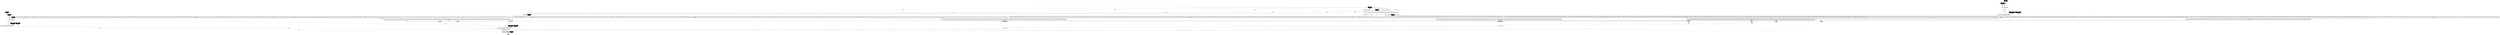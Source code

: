 digraph synthdef {
16 [label = "{{ <b> |<a> 5.0} |<__UG_NAME__>* }" style="bold, rounded" shape=record rankdir=LR];
18 [label = "{{ <b> |<a> 5.0} |<__UG_NAME__>* }" style="bold, rounded" shape=record rankdir=LR];
19 [label = "{{ <b> |<a> 5.0} |<__UG_NAME__>* }" style="bold, rounded" shape=record rankdir=LR];
20 [label = "{{ <b> |<a> 5.0} |<__UG_NAME__>* }" style="bold, rounded" shape=record rankdir=LR];
21 [label = "{{ <b> |<a> 5.0} |<__UG_NAME__>* }" style="bold, rounded" shape=record rankdir=LR];
37 [label = "{{ <b> |<a> 5.0} |<__UG_NAME__>* }" style="bold, rounded" shape=record rankdir=LR];
39 [label = "{{ <b> |<a> } |<__UG_NAME__>* }" style="filled, bold, rounded"  shape=record rankdir=LR];
40 [label = "{{ <b> |<a> 5.0} |<__UG_NAME__>* }" style="bold, rounded" shape=record rankdir=LR];
41 [label = "{{ <b> |<a> 5.0} |<__UG_NAME__>* }" style="bold, rounded" shape=record rankdir=LR];
45 [label = "{{ <b> |<a> 5.0} |<__UG_NAME__>* }" style="bold, rounded" shape=record rankdir=LR];
46 [label = "{{ <b> |<a> 5.0} |<__UG_NAME__>* }" style="bold, rounded" shape=record rankdir=LR];
50 [label = "{{ <b> |<a> 5.0} |<__UG_NAME__>* }" style="bold, rounded" shape=record rankdir=LR];
54 [label = "{{ <b> |<a> } |<__UG_NAME__>* }" style="bold, rounded" shape=record rankdir=LR];
56 [label = "{{ <b> |<a> 5.0} |<__UG_NAME__>* }" style="bold, rounded" shape=record rankdir=LR];
57 [label = "{{ <b> |<a> 5.0} |<__UG_NAME__>* }" style="bold, rounded" shape=record rankdir=LR];
61 [label = "{{ <b> |<a> 5.0} |<__UG_NAME__>* }" style="bold, rounded" shape=record rankdir=LR];
62 [label = "{{ <b> |<a> 5.0} |<__UG_NAME__>* }" style="bold, rounded" shape=record rankdir=LR];
66 [label = "{{ <b> |<a> 5.0} |<__UG_NAME__>* }" style="bold, rounded" shape=record rankdir=LR];
69 [label = "{{ <b> |<a> } |<__UG_NAME__>* }" style="bold, rounded" shape=record rankdir=LR];
72 [label = "{{ <b> |<a> 5.0} |<__UG_NAME__>* }" style="bold, rounded" shape=record rankdir=LR];
73 [label = "{{ <b> |<a> 5.0} |<__UG_NAME__>* }" style="bold, rounded" shape=record rankdir=LR];
77 [label = "{{ <b> |<a> 5.0} |<__UG_NAME__>* }" style="bold, rounded" shape=record rankdir=LR];
78 [label = "{{ <b> |<a> 5.0} |<__UG_NAME__>* }" style="bold, rounded" shape=record rankdir=LR];
82 [label = "{{ <b> |<a> 5.0} |<__UG_NAME__>* }" style="bold, rounded" shape=record rankdir=LR];
83 [label = "{{ <b> |<a> 5.0} |<__UG_NAME__>* }" style="bold, rounded" shape=record rankdir=LR];
87 [label = "{{ <b> |<a> } |<__UG_NAME__>* }" style="bold, rounded" shape=record rankdir=LR];
90 [label = "{{ <b> |<a> 5.0} |<__UG_NAME__>* }" style="bold, rounded" shape=record rankdir=LR];
94 [label = "{{ <b> |<a> 5.0} |<__UG_NAME__>* }" style="bold, rounded" shape=record rankdir=LR];
95 [label = "{{ <b> |<a> 5.0} |<__UG_NAME__>* }" style="bold, rounded" shape=record rankdir=LR];
99 [label = "{{ <b> |<a> } |<__UG_NAME__>* }" style="bold, rounded" shape=record rankdir=LR];
102 [label = "{{ <b> |<a> 5.0} |<__UG_NAME__>* }" style="bold, rounded" shape=record rankdir=LR];
103 [label = "{{ <b> |<a> 5.0} |<__UG_NAME__>* }" style="bold, rounded" shape=record rankdir=LR];
107 [label = "{{ <b> |<a> 5.0} |<__UG_NAME__>* }" style="bold, rounded" shape=record rankdir=LR];
108 [label = "{{ <b> |<a> 5.0} |<__UG_NAME__>* }" style="bold, rounded" shape=record rankdir=LR];
112 [label = "{{ <b> |<a> 5.0} |<__UG_NAME__>* }" style="bold, rounded" shape=record rankdir=LR];
113 [label = "{{ <b> |<a> 5.0} |<__UG_NAME__>* }" style="bold, rounded" shape=record rankdir=LR];
117 [label = "{{ <b> |<a> } |<__UG_NAME__>* }" style="bold, rounded" shape=record rankdir=LR];
130 [label = "{{ <b> 2.0|<a> } |<__UG_NAME__>* }" style="bold, rounded" shape=record rankdir=LR];
140 [label = "{{ <b> |<a> 5.0} |<__UG_NAME__>* }" style="bold, rounded" shape=record rankdir=LR];
142 [label = "{{ <b> |<a> } |<__UG_NAME__>* }" style="filled, bold, rounded"  shape=record rankdir=LR];
143 [label = "{{ <b> |<a> } |<__UG_NAME__>* }" style="bold, rounded" shape=record rankdir=LR];
145 [label = "{{ <b> |<a> } |<__UG_NAME__>* }" style="bold, rounded" shape=record rankdir=LR];
148 [label = "{{ <b> |<a> } |<__UG_NAME__>* }" style="bold, rounded" shape=record rankdir=LR];
151 [label = "{{ <b> |<a> } |<__UG_NAME__>* }" style="bold, rounded" shape=record rankdir=LR];
154 [label = "{{ <b> |<a> } |<__UG_NAME__>* }" style="bold, rounded" shape=record rankdir=LR];
157 [label = "{{ <b> 2.0|<a> } |<__UG_NAME__>* }" style="bold, rounded" shape=record rankdir=LR];
159 [label = "{{ <b> |<a> 5.0} |<__UG_NAME__>* }" style="bold, rounded" shape=record rankdir=LR];
23 [label = "{{ <b> |<a> } |<__UG_NAME__>+ }" style="bold, rounded" shape=record rankdir=LR];
31 [label = "{{ <b> |<a> } |<__UG_NAME__>+ }" style="bold, rounded" shape=record rankdir=LR];
35 [label = "{{ <b> |<a> } |<__UG_NAME__>+ }" style="bold, rounded" shape=record rankdir=LR];
43 [label = "{{ <b> |<a> } |<__UG_NAME__>+ }" style="bold, rounded" shape=record rankdir=LR];
48 [label = "{{ <b> |<a> } |<__UG_NAME__>+ }" style="bold, rounded" shape=record rankdir=LR];
52 [label = "{{ <b> |<a> } |<__UG_NAME__>+ }" style="bold, rounded" shape=record rankdir=LR];
59 [label = "{{ <b> |<a> } |<__UG_NAME__>+ }" style="bold, rounded" shape=record rankdir=LR];
64 [label = "{{ <b> |<a> } |<__UG_NAME__>+ }" style="bold, rounded" shape=record rankdir=LR];
67 [label = "{{ <b> |<a> } |<__UG_NAME__>+ }" style="bold, rounded" shape=record rankdir=LR];
71 [label = "{{ <b> |<a> } |<__UG_NAME__>+ }" style="filled, bold, rounded"  shape=record rankdir=LR];
75 [label = "{{ <b> |<a> } |<__UG_NAME__>+ }" style="bold, rounded" shape=record rankdir=LR];
80 [label = "{{ <b> |<a> } |<__UG_NAME__>+ }" style="bold, rounded" shape=record rankdir=LR];
85 [label = "{{ <b> |<a> } |<__UG_NAME__>+ }" style="bold, rounded" shape=record rankdir=LR];
89 [label = "{{ <b> |<a> } |<__UG_NAME__>+ }" style="filled, bold, rounded"  shape=record rankdir=LR];
92 [label = "{{ <b> |<a> } |<__UG_NAME__>+ }" style="bold, rounded" shape=record rankdir=LR];
97 [label = "{{ <b> |<a> } |<__UG_NAME__>+ }" style="bold, rounded" shape=record rankdir=LR];
101 [label = "{{ <b> |<a> } |<__UG_NAME__>+ }" style="filled, bold, rounded"  shape=record rankdir=LR];
105 [label = "{{ <b> |<a> } |<__UG_NAME__>+ }" style="bold, rounded" shape=record rankdir=LR];
110 [label = "{{ <b> |<a> } |<__UG_NAME__>+ }" style="bold, rounded" shape=record rankdir=LR];
115 [label = "{{ <b> |<a> } |<__UG_NAME__>+ }" style="bold, rounded" shape=record rankdir=LR];
119 [label = "{{ <b> |<a> } |<__UG_NAME__>+ }" style="filled, bold, rounded"  shape=record rankdir=LR];
124 [label = "{{ <b> |<a> } |<__UG_NAME__>+ }" style="bold, rounded" shape=record rankdir=LR];
128 [label = "{{ <b> |<a> } |<__UG_NAME__>+ }" style="bold, rounded" shape=record rankdir=LR];
136 [label = "{{ <b> |<a> } |<__UG_NAME__>+ }" style="bold, rounded" shape=record rankdir=LR];
138 [label = "{{ <b> |<a> } |<__UG_NAME__>+ }" style="bold, rounded" shape=record rankdir=LR];
147 [label = "{{ <b> |<a> } |<__UG_NAME__>+ }" style="filled, bold, rounded"  shape=record rankdir=LR];
150 [label = "{{ <b> |<a> } |<__UG_NAME__>+ }" style="filled, bold, rounded"  shape=record rankdir=LR];
153 [label = "{{ <b> |<a> } |<__UG_NAME__>+ }" style="filled, bold, rounded"  shape=record rankdir=LR];
156 [label = "{{ <b> |<a> } |<__UG_NAME__>+ }" style="filled, bold, rounded"  shape=record rankdir=LR];
17 [label = "{{ <b> 4.0|<a> } |<__UG_NAME__>- }" style="bold, rounded" shape=record rankdir=LR];
22 [label = "{{ <b> 2.0|<a> } |<__UG_NAME__>- }" style="bold, rounded" shape=record rankdir=LR];
42 [label = "{{ <b> 5.0|<a> } |<__UG_NAME__>- }" style="bold, rounded" shape=record rankdir=LR];
47 [label = "{{ <b> 5.0|<a> } |<__UG_NAME__>- }" style="bold, rounded" shape=record rankdir=LR];
51 [label = "{{ <b> 5.0|<a> } |<__UG_NAME__>- }" style="bold, rounded" shape=record rankdir=LR];
58 [label = "{{ <b> 4.0|<a> } |<__UG_NAME__>- }" style="bold, rounded" shape=record rankdir=LR];
63 [label = "{{ <b> 4.0|<a> } |<__UG_NAME__>- }" style="bold, rounded" shape=record rankdir=LR];
74 [label = "{{ <b> 3.0|<a> } |<__UG_NAME__>- }" style="bold, rounded" shape=record rankdir=LR];
79 [label = "{{ <b> 3.0|<a> } |<__UG_NAME__>- }" style="bold, rounded" shape=record rankdir=LR];
84 [label = "{{ <b> 3.0|<a> } |<__UG_NAME__>- }" style="bold, rounded" shape=record rankdir=LR];
91 [label = "{{ <b> 2.0|<a> } |<__UG_NAME__>- }" style="bold, rounded" shape=record rankdir=LR];
96 [label = "{{ <b> 2.0|<a> } |<__UG_NAME__>- }" style="bold, rounded" shape=record rankdir=LR];
104 [label = "{{ <b> 1.0|<a> } |<__UG_NAME__>- }" style="bold, rounded" shape=record rankdir=LR];
109 [label = "{{ <b> 1.0|<a> } |<__UG_NAME__>- }" style="bold, rounded" shape=record rankdir=LR];
114 [label = "{{ <b> 1.0|<a> } |<__UG_NAME__>- }" style="bold, rounded" shape=record rankdir=LR];
131 [label = "{{ <b> 1.0|<a> } |<__UG_NAME__>- }" style="bold, rounded" shape=record rankdir=LR];
158 [label = "{{ <b> 1.0|<a> } |<__UG_NAME__>- }" style="bold, rounded" shape=record rankdir=LR];
30 [label = "{{ <b> 0.0|<a> } |<__UG_NAME__>\> }" style="bold, rounded" shape=record rankdir=LR];
34 [label = "{{ <b> 0.0|<a> } |<__UG_NAME__>\> }" style="bold, rounded" shape=record rankdir=LR];
123 [label = "{{ <b> 0.0|<a> } |<__UG_NAME__>\> }" style="bold, rounded" shape=record rankdir=LR];
127 [label = "{{ <b> 0.0|<a> } |<__UG_NAME__>\> }" style="bold, rounded" shape=record rankdir=LR];
135 [label = "{{ <b> 0.0|<a> } |<__UG_NAME__>\> }" style="bold, rounded" shape=record rankdir=LR];
137 [label = "{{ <b> 0.0|<a> } |<__UG_NAME__>\> }" style="bold, rounded" shape=record rankdir=LR];
26 [label = "{{ <b> |<a> } |<__UG_NAME__>abs }" style="bold, rounded" shape=record rankdir=LR];
29 [label = "{{ <b> |<a> } |<__UG_NAME__>abs }" style="bold, rounded" shape=record rankdir=LR];
33 [label = "{{ <b> |<a> } |<__UG_NAME__>abs }" style="bold, rounded" shape=record rankdir=LR];
122 [label = "{{ <b> |<a> } |<__UG_NAME__>abs }" style="bold, rounded" shape=record rankdir=LR];
126 [label = "{{ <b> |<a> } |<__UG_NAME__>abs }" style="bold, rounded" shape=record rankdir=LR];
134 [label = "{{ <b> |<a> } |<__UG_NAME__>abs }" style="bold, rounded" shape=record rankdir=LR];
55 [label = "{{ <bw> bw|<freq> freq|<in> in} |<__UG_NAME__>b-band-pass }" style="filled, bold, rounded"  shape=record rankdir=LR];
70 [label = "{{ <bw> bw|<freq> freq|<in> in} |<__UG_NAME__>b-band-pass }" style="filled, bold, rounded"  shape=record rankdir=LR];
88 [label = "{{ <bw> bw|<freq> freq|<in> in} |<__UG_NAME__>b-band-pass }" style="filled, bold, rounded"  shape=record rankdir=LR];
100 [label = "{{ <bw> bw|<freq> freq|<in> in} |<__UG_NAME__>b-band-pass }" style="filled, bold, rounded"  shape=record rankdir=LR];
118 [label = "{{ <bw> bw|<freq> freq|<in> in} |<__UG_NAME__>b-band-pass }" style="filled, bold, rounded"  shape=record rankdir=LR];
144 [label = "{{ <bw> bw|<freq> freq|<in> in} |<__UG_NAME__>b-band-pass }" style="filled, bold, rounded"  shape=record rankdir=LR];
146 [label = "{{ <bw> bw|<freq> freq|<in> in} |<__UG_NAME__>b-band-pass }" style="filled, bold, rounded"  shape=record rankdir=LR];
149 [label = "{{ <bw> bw|<freq> freq|<in> in} |<__UG_NAME__>b-band-pass }" style="filled, bold, rounded"  shape=record rankdir=LR];
152 [label = "{{ <bw> bw|<freq> freq|<in> in} |<__UG_NAME__>b-band-pass }" style="filled, bold, rounded"  shape=record rankdir=LR];
155 [label = "{{ <bw> bw|<freq> freq|<in> in} |<__UG_NAME__>b-band-pass }" style="filled, bold, rounded"  shape=record rankdir=LR];
0 [label = "control
 :amp
 default: 1.0" shape=invhouse style="rounded, filled, bold" fillcolor=black fontcolor=white ]; 
1 [label = "control
 :amp_slide
 default: 0.0" shape=invhouse style="rounded, filled, bold" fillcolor=black fontcolor=white ]; 
2 [label = "control
 :amp_slide_shape
 default: 1.0" shape=invhouse style="rounded, filled, bold" fillcolor=black fontcolor=white ]; 
3 [label = "control
 :amp_slide_curve
 default: 0.0" shape=invhouse style="rounded, filled, bold" fillcolor=black fontcolor=white ]; 
4 [label = "control
 :mix
 default: 1.0" shape=invhouse style="rounded, filled, bold" fillcolor=black fontcolor=white ]; 
5 [label = "control
 :mix_slide
 default: 0.0" shape=invhouse style="rounded, filled, bold" fillcolor=black fontcolor=white ]; 
6 [label = "control
 :mix_slide_shape
 default: 1.0" shape=invhouse style="rounded, filled, bold" fillcolor=black fontcolor=white ]; 
7 [label = "control
 :mix_slide_curve
 default: 0.0" shape=invhouse style="rounded, filled, bold" fillcolor=black fontcolor=white ]; 
8 [label = "control
 :voice
 default: 0.0" shape=invhouse style="rounded, filled, bold" fillcolor=black fontcolor=white ]; 
9 [label = "control
 :vowel_sound
 default: 1.0" shape=invhouse style="rounded, filled, bold" fillcolor=black fontcolor=white ]; 
10 [label = "control
 :pre_amp
 default: 1.0" shape=invhouse style="rounded, filled, bold" fillcolor=black fontcolor=white ]; 
11 [label = "control
 :pre_amp_slide
 default: 0.0" shape=invhouse style="rounded, filled, bold" fillcolor=black fontcolor=white ]; 
12 [label = "control
 :pre_amp_slide_shape
 default: 1.0" shape=invhouse style="rounded, filled, bold" fillcolor=black fontcolor=white ]; 
13 [label = "control
 :pre_amp_slide_curve
 default: 0.0" shape=invhouse style="rounded, filled, bold" fillcolor=black fontcolor=white ]; 
14 [label = "control
 :in_bus
 default: 0.0" shape=invhouse style="rounded, filled, bold" fillcolor=black fontcolor=white ]; 
15 [label = "control
 :out_bus
 default: 0.0" shape=invhouse style="rounded, filled, bold" fillcolor=black fontcolor=white ]; 
36 [label = "{{ <action> action 0.0|<time____scale> time-scale 1.0|<level____bias> level-bias 0.0|<level____scale> level-scale 1.0|<gate> gate|{{<envelope___control___0>|1.0|-99|-99|<envelope___control___4>|<envelope___control___5>|<envelope___control___6>|<envelope___control___7>}|envelope}} |<__UG_NAME__>env-gen }" style="bold, rounded" shape=record rankdir=LR];
129 [label = "{{ <action> action 0.0|<time____scale> time-scale 1.0|<level____bias> level-bias 0.0|<level____scale> level-scale 1.0|<gate> gate|{{<envelope___control___0>|1.0|-99|-99|<envelope___control___4>|<envelope___control___5>|<envelope___control___6>|<envelope___control___7>}|envelope}} |<__UG_NAME__>env-gen }" style="bold, rounded" shape=record rankdir=LR];
139 [label = "{{ <action> action 0.0|<time____scale> time-scale 1.0|<level____bias> level-bias 0.0|<level____scale> level-scale 1.0|<gate> gate|{{<envelope___control___0>|1.0|-99|-99|<envelope___control___4>|<envelope___control___5>|<envelope___control___6>|<envelope___control___7>}|envelope}} |<__UG_NAME__>env-gen }" style="bold, rounded" shape=record rankdir=LR];
25 [label = "{{ <in> in} |<__UG_NAME__>hpz1 }" style="bold, rounded" shape=record rankdir=LR];
28 [label = "{{ <in> in} |<__UG_NAME__>hpz1 }" style="bold, rounded" shape=record rankdir=LR];
32 [label = "{{ <in> in} |<__UG_NAME__>hpz1 }" style="bold, rounded" shape=record rankdir=LR];
121 [label = "{{ <in> in} |<__UG_NAME__>hpz1 }" style="bold, rounded" shape=record rankdir=LR];
125 [label = "{{ <in> in} |<__UG_NAME__>hpz1 }" style="bold, rounded" shape=record rankdir=LR];
133 [label = "{{ <in> in} |<__UG_NAME__>hpz1 }" style="bold, rounded" shape=record rankdir=LR];
27 [label = "{{ <phase> phase 0.0|<freq> freq 0.0} |<__UG_NAME__>impulse }" style="bold, rounded" shape=record rankdir=LR];
120 [label = "{{ <phase> phase 0.0|<freq> freq 0.0} |<__UG_NAME__>impulse }" style="bold, rounded" shape=record rankdir=LR];
132 [label = "{{ <phase> phase 0.0|<freq> freq 0.0} |<__UG_NAME__>impulse }" style="bold, rounded" shape=record rankdir=LR];
38 [label = "{{ <num____channels> num-channels 2|<bus> bus} |<__UG_NAME__>in }" style="filled, bold, rounded"  shape=record rankdir=LR];
161 [label = "{{ {{<signals___x____fade2___0>|<signals___x____fade2___1>}|signals}|<bus> bus} |<__UG_NAME__>out }" style="filled, bold, rounded"  shape=record rankdir=LR];
24 [label = "{{ {{1/80|1/90|1/120|1/130|1/140|1/60|1/100|1/120|1/150|1/200|1/60|1/90|1/100|1/120|1/120|1/70|1/80|1/100|1/130|1/135|1/50|1/60|1/170|1/180|1/200|1/80|1/90|1/120|1/130|1/140|1/60|1/80|1/120|1/150|1/200|1/50|1/100|1/120|1/150|1/200|1/70|1/80|1/100|1/130|1/135|1/50|1/60|1/170|1/180|1/200|1/80|1/90|1/120|1/130|1/140|1/70|1/80|1/100|1/120|1/120|1/40|1/90|1/100|1/120|1/120|1/40|1/80|1/100|1/120|1/120|1/40|1/60|1/100|1/120|1/120|1/80|1/90|1/120|1/130|1/140|1/70|1/80|1/100|1/120|1/120|1/40|1/90|1/100|1/120|1/120|1/40|1/80|1/100|1/120|1/120|1/40|1/60|1/100|1/120|1/120|1/60|1/70|1/110|1/120|1/130|1/40|1/80|1/100|1/120|1/120|1/60|1/90|1/100|1/120|1/120|1/40|1/80|1/100|1/120|1/120|1/40|1/80|1/100|1/120|1/120}|array}|<which> which} |<__UG_NAME__>select }" style="bold, rounded" shape=record rankdir=LR];
44 [label = "{{ {{800|1150|2900|3900|4950|350|2000|2800|3600|4950|270|2140|2950|3900|4950|450|800|2830|3800|4950|325|700|2700|3800|4950|800|1150|2800|3500|4950|400|1600|2700|3300|4950|350|1700|2700|3700|4950|450|800|2830|3500|4950|325|700|2530|3500|4950|660|1120|2750|3000|3350|440|1800|2700|3000|3300|270|1850|2900|3350|3590|430|820|2700|3000|3300|370|630|2750|3000|3400|650|1080|2650|2900|3250|400|1700|2600|3200|3580|290|1870|2800|3250|3540|400|800|2600|2800|3000|350|600|2700|2900|3300|600|1040|2250|2450|2750|400|1620|2400|2800|3100|250|1750|2600|3050|3340|400|750|2400|2600|2900|350|600|2400|2675|2950}|array}|<which> which} |<__UG_NAME__>select }" style="bold, rounded" shape=record rankdir=LR];
49 [label = "{{ {{1/80|1/90|1/120|1/130|1/140|1/60|1/100|1/120|1/150|1/200|1/60|1/90|1/100|1/120|1/120|1/70|1/80|1/100|1/130|1/135|1/50|1/60|1/170|1/180|1/200|1/80|1/90|1/120|1/130|1/140|1/60|1/80|1/120|1/150|1/200|1/50|1/100|1/120|1/150|1/200|1/70|1/80|1/100|1/130|1/135|1/50|1/60|1/170|1/180|1/200|1/80|1/90|1/120|1/130|1/140|1/70|1/80|1/100|1/120|1/120|1/40|1/90|1/100|1/120|1/120|1/40|1/80|1/100|1/120|1/120|1/40|1/60|1/100|1/120|1/120|1/80|1/90|1/120|1/130|1/140|1/70|1/80|1/100|1/120|1/120|1/40|1/90|1/100|1/120|1/120|1/40|1/80|1/100|1/120|1/120|1/40|1/60|1/100|1/120|1/120|1/60|1/70|1/110|1/120|1/130|1/40|1/80|1/100|1/120|1/120|1/60|1/90|1/100|1/120|1/120|1/40|1/80|1/100|1/120|1/120|1/40|1/80|1/100|1/120|1/120}|array}|<which> which} |<__UG_NAME__>select }" style="bold, rounded" shape=record rankdir=LR];
53 [label = "{{ {{1.0|0.5011872336272722|0.025118864315095784|0.09999999999999998|0.0031622776601683764|1.0|0.09999999999999998|0.17782794100389226|1/100|0.0015848931924611136|1.0|0.251188643150958|0.050118723362727206|0.050118723362727206|0.006309573444801925|1.0|0.2818382931264453|0.0794328234724281|0.0794328234724281|0.0031622776601683764|1.0|0.1584893192461113|0.017782794100389226|1/100|9.999999999999994E-4|1.0|0.6309573444801931|0.09999999999999998|0.015848931924611127|9.999999999999994E-4|1.0|0.06309573444801932|0.031622776601683784|0.017782794100389226|9.999999999999994E-4|1.0|0.09999999999999998|0.031622776601683784|0.015848931924611127|9.999999999999994E-4|1.0|0.3548133892335754|0.1584893192461113|0.03981071705534973|0.001778279410038922|1.0|0.251188643150958|0.031622776601683784|1/100|6.309573444801923E-4|1.0|0.5011872336272722|0.07079457843841379|0.06309573444801932|0.012589254117941666|1.0|0.19952623149688797|0.12589254117941667|0.09999999999999998|0.09999999999999998|1.0|0.06309573444801932|0.06309573444801932|0.015848931924611127|0.015848931924611127|1.0|0.3162277660168379|0.050118723362727206|0.0794328234724281|0.019952623149688792|1.0|0.09999999999999998|0.07079457843841379|0.031622776601683784|0.019952623149688792|1.0|0.5011872336272722|0.44668359215096315|0.3981071705534972|0.0794328234724281|1.0|0.19952623149688797|0.251188643150958|0.19952623149688797|0.09999999999999998|1.0|0.17782794100389226|0.12589254117941667|0.09999999999999998|0.031622776601683784|1.0|0.3162277660168379|0.251188643150958|0.251188643150958|0.050118723362727206|1.0|0.09999999999999998|0.14125375446227542|0.19952623149688797|0.050118723362727206|1.0|0.44668359215096315|0.3548133892335754|0.3548133892335754|0.09999999999999998|1.0|0.251188643150958|0.3548133892335754|0.251188643150958|0.12589254117941667|1.0|0.031622776601683784|0.1584893192461113|0.0794328234724281|0.03981071705534973|1.0|0.2818382931264453|0.08912509381337454|0.09999999999999998|1/100|1.0|0.09999999999999998|0.025118864315095784|0.03981071705534973|0.015848931924611127}|array}|<which> which} |<__UG_NAME__>select }" style="bold, rounded" shape=record rankdir=LR];
60 [label = "{{ {{800|1150|2900|3900|4950|350|2000|2800|3600|4950|270|2140|2950|3900|4950|450|800|2830|3800|4950|325|700|2700|3800|4950|800|1150|2800|3500|4950|400|1600|2700|3300|4950|350|1700|2700|3700|4950|450|800|2830|3500|4950|325|700|2530|3500|4950|660|1120|2750|3000|3350|440|1800|2700|3000|3300|270|1850|2900|3350|3590|430|820|2700|3000|3300|370|630|2750|3000|3400|650|1080|2650|2900|3250|400|1700|2600|3200|3580|290|1870|2800|3250|3540|400|800|2600|2800|3000|350|600|2700|2900|3300|600|1040|2250|2450|2750|400|1620|2400|2800|3100|250|1750|2600|3050|3340|400|750|2400|2600|2900|350|600|2400|2675|2950}|array}|<which> which} |<__UG_NAME__>select }" style="bold, rounded" shape=record rankdir=LR];
65 [label = "{{ {{1/80|1/90|1/120|1/130|1/140|1/60|1/100|1/120|1/150|1/200|1/60|1/90|1/100|1/120|1/120|1/70|1/80|1/100|1/130|1/135|1/50|1/60|1/170|1/180|1/200|1/80|1/90|1/120|1/130|1/140|1/60|1/80|1/120|1/150|1/200|1/50|1/100|1/120|1/150|1/200|1/70|1/80|1/100|1/130|1/135|1/50|1/60|1/170|1/180|1/200|1/80|1/90|1/120|1/130|1/140|1/70|1/80|1/100|1/120|1/120|1/40|1/90|1/100|1/120|1/120|1/40|1/80|1/100|1/120|1/120|1/40|1/60|1/100|1/120|1/120|1/80|1/90|1/120|1/130|1/140|1/70|1/80|1/100|1/120|1/120|1/40|1/90|1/100|1/120|1/120|1/40|1/80|1/100|1/120|1/120|1/40|1/60|1/100|1/120|1/120|1/60|1/70|1/110|1/120|1/130|1/40|1/80|1/100|1/120|1/120|1/60|1/90|1/100|1/120|1/120|1/40|1/80|1/100|1/120|1/120|1/40|1/80|1/100|1/120|1/120}|array}|<which> which} |<__UG_NAME__>select }" style="bold, rounded" shape=record rankdir=LR];
68 [label = "{{ {{1.0|0.5011872336272722|0.025118864315095784|0.09999999999999998|0.0031622776601683764|1.0|0.09999999999999998|0.17782794100389226|1/100|0.0015848931924611136|1.0|0.251188643150958|0.050118723362727206|0.050118723362727206|0.006309573444801925|1.0|0.2818382931264453|0.0794328234724281|0.0794328234724281|0.0031622776601683764|1.0|0.1584893192461113|0.017782794100389226|1/100|9.999999999999994E-4|1.0|0.6309573444801931|0.09999999999999998|0.015848931924611127|9.999999999999994E-4|1.0|0.06309573444801932|0.031622776601683784|0.017782794100389226|9.999999999999994E-4|1.0|0.09999999999999998|0.031622776601683784|0.015848931924611127|9.999999999999994E-4|1.0|0.3548133892335754|0.1584893192461113|0.03981071705534973|0.001778279410038922|1.0|0.251188643150958|0.031622776601683784|1/100|6.309573444801923E-4|1.0|0.5011872336272722|0.07079457843841379|0.06309573444801932|0.012589254117941666|1.0|0.19952623149688797|0.12589254117941667|0.09999999999999998|0.09999999999999998|1.0|0.06309573444801932|0.06309573444801932|0.015848931924611127|0.015848931924611127|1.0|0.3162277660168379|0.050118723362727206|0.0794328234724281|0.019952623149688792|1.0|0.09999999999999998|0.07079457843841379|0.031622776601683784|0.019952623149688792|1.0|0.5011872336272722|0.44668359215096315|0.3981071705534972|0.0794328234724281|1.0|0.19952623149688797|0.251188643150958|0.19952623149688797|0.09999999999999998|1.0|0.17782794100389226|0.12589254117941667|0.09999999999999998|0.031622776601683784|1.0|0.3162277660168379|0.251188643150958|0.251188643150958|0.050118723362727206|1.0|0.09999999999999998|0.14125375446227542|0.19952623149688797|0.050118723362727206|1.0|0.44668359215096315|0.3548133892335754|0.3548133892335754|0.09999999999999998|1.0|0.251188643150958|0.3548133892335754|0.251188643150958|0.12589254117941667|1.0|0.031622776601683784|0.1584893192461113|0.0794328234724281|0.03981071705534973|1.0|0.2818382931264453|0.08912509381337454|0.09999999999999998|1/100|1.0|0.09999999999999998|0.025118864315095784|0.03981071705534973|0.015848931924611127}|array}|<which> which} |<__UG_NAME__>select }" style="bold, rounded" shape=record rankdir=LR];
76 [label = "{{ {{800|1150|2900|3900|4950|350|2000|2800|3600|4950|270|2140|2950|3900|4950|450|800|2830|3800|4950|325|700|2700|3800|4950|800|1150|2800|3500|4950|400|1600|2700|3300|4950|350|1700|2700|3700|4950|450|800|2830|3500|4950|325|700|2530|3500|4950|660|1120|2750|3000|3350|440|1800|2700|3000|3300|270|1850|2900|3350|3590|430|820|2700|3000|3300|370|630|2750|3000|3400|650|1080|2650|2900|3250|400|1700|2600|3200|3580|290|1870|2800|3250|3540|400|800|2600|2800|3000|350|600|2700|2900|3300|600|1040|2250|2450|2750|400|1620|2400|2800|3100|250|1750|2600|3050|3340|400|750|2400|2600|2900|350|600|2400|2675|2950}|array}|<which> which} |<__UG_NAME__>select }" style="bold, rounded" shape=record rankdir=LR];
81 [label = "{{ {{1/80|1/90|1/120|1/130|1/140|1/60|1/100|1/120|1/150|1/200|1/60|1/90|1/100|1/120|1/120|1/70|1/80|1/100|1/130|1/135|1/50|1/60|1/170|1/180|1/200|1/80|1/90|1/120|1/130|1/140|1/60|1/80|1/120|1/150|1/200|1/50|1/100|1/120|1/150|1/200|1/70|1/80|1/100|1/130|1/135|1/50|1/60|1/170|1/180|1/200|1/80|1/90|1/120|1/130|1/140|1/70|1/80|1/100|1/120|1/120|1/40|1/90|1/100|1/120|1/120|1/40|1/80|1/100|1/120|1/120|1/40|1/60|1/100|1/120|1/120|1/80|1/90|1/120|1/130|1/140|1/70|1/80|1/100|1/120|1/120|1/40|1/90|1/100|1/120|1/120|1/40|1/80|1/100|1/120|1/120|1/40|1/60|1/100|1/120|1/120|1/60|1/70|1/110|1/120|1/130|1/40|1/80|1/100|1/120|1/120|1/60|1/90|1/100|1/120|1/120|1/40|1/80|1/100|1/120|1/120|1/40|1/80|1/100|1/120|1/120}|array}|<which> which} |<__UG_NAME__>select }" style="bold, rounded" shape=record rankdir=LR];
86 [label = "{{ {{1.0|0.5011872336272722|0.025118864315095784|0.09999999999999998|0.0031622776601683764|1.0|0.09999999999999998|0.17782794100389226|1/100|0.0015848931924611136|1.0|0.251188643150958|0.050118723362727206|0.050118723362727206|0.006309573444801925|1.0|0.2818382931264453|0.0794328234724281|0.0794328234724281|0.0031622776601683764|1.0|0.1584893192461113|0.017782794100389226|1/100|9.999999999999994E-4|1.0|0.6309573444801931|0.09999999999999998|0.015848931924611127|9.999999999999994E-4|1.0|0.06309573444801932|0.031622776601683784|0.017782794100389226|9.999999999999994E-4|1.0|0.09999999999999998|0.031622776601683784|0.015848931924611127|9.999999999999994E-4|1.0|0.3548133892335754|0.1584893192461113|0.03981071705534973|0.001778279410038922|1.0|0.251188643150958|0.031622776601683784|1/100|6.309573444801923E-4|1.0|0.5011872336272722|0.07079457843841379|0.06309573444801932|0.012589254117941666|1.0|0.19952623149688797|0.12589254117941667|0.09999999999999998|0.09999999999999998|1.0|0.06309573444801932|0.06309573444801932|0.015848931924611127|0.015848931924611127|1.0|0.3162277660168379|0.050118723362727206|0.0794328234724281|0.019952623149688792|1.0|0.09999999999999998|0.07079457843841379|0.031622776601683784|0.019952623149688792|1.0|0.5011872336272722|0.44668359215096315|0.3981071705534972|0.0794328234724281|1.0|0.19952623149688797|0.251188643150958|0.19952623149688797|0.09999999999999998|1.0|0.17782794100389226|0.12589254117941667|0.09999999999999998|0.031622776601683784|1.0|0.3162277660168379|0.251188643150958|0.251188643150958|0.050118723362727206|1.0|0.09999999999999998|0.14125375446227542|0.19952623149688797|0.050118723362727206|1.0|0.44668359215096315|0.3548133892335754|0.3548133892335754|0.09999999999999998|1.0|0.251188643150958|0.3548133892335754|0.251188643150958|0.12589254117941667|1.0|0.031622776601683784|0.1584893192461113|0.0794328234724281|0.03981071705534973|1.0|0.2818382931264453|0.08912509381337454|0.09999999999999998|1/100|1.0|0.09999999999999998|0.025118864315095784|0.03981071705534973|0.015848931924611127}|array}|<which> which} |<__UG_NAME__>select }" style="bold, rounded" shape=record rankdir=LR];
93 [label = "{{ {{800|1150|2900|3900|4950|350|2000|2800|3600|4950|270|2140|2950|3900|4950|450|800|2830|3800|4950|325|700|2700|3800|4950|800|1150|2800|3500|4950|400|1600|2700|3300|4950|350|1700|2700|3700|4950|450|800|2830|3500|4950|325|700|2530|3500|4950|660|1120|2750|3000|3350|440|1800|2700|3000|3300|270|1850|2900|3350|3590|430|820|2700|3000|3300|370|630|2750|3000|3400|650|1080|2650|2900|3250|400|1700|2600|3200|3580|290|1870|2800|3250|3540|400|800|2600|2800|3000|350|600|2700|2900|3300|600|1040|2250|2450|2750|400|1620|2400|2800|3100|250|1750|2600|3050|3340|400|750|2400|2600|2900|350|600|2400|2675|2950}|array}|<which> which} |<__UG_NAME__>select }" style="bold, rounded" shape=record rankdir=LR];
98 [label = "{{ {{1.0|0.5011872336272722|0.025118864315095784|0.09999999999999998|0.0031622776601683764|1.0|0.09999999999999998|0.17782794100389226|1/100|0.0015848931924611136|1.0|0.251188643150958|0.050118723362727206|0.050118723362727206|0.006309573444801925|1.0|0.2818382931264453|0.0794328234724281|0.0794328234724281|0.0031622776601683764|1.0|0.1584893192461113|0.017782794100389226|1/100|9.999999999999994E-4|1.0|0.6309573444801931|0.09999999999999998|0.015848931924611127|9.999999999999994E-4|1.0|0.06309573444801932|0.031622776601683784|0.017782794100389226|9.999999999999994E-4|1.0|0.09999999999999998|0.031622776601683784|0.015848931924611127|9.999999999999994E-4|1.0|0.3548133892335754|0.1584893192461113|0.03981071705534973|0.001778279410038922|1.0|0.251188643150958|0.031622776601683784|1/100|6.309573444801923E-4|1.0|0.5011872336272722|0.07079457843841379|0.06309573444801932|0.012589254117941666|1.0|0.19952623149688797|0.12589254117941667|0.09999999999999998|0.09999999999999998|1.0|0.06309573444801932|0.06309573444801932|0.015848931924611127|0.015848931924611127|1.0|0.3162277660168379|0.050118723362727206|0.0794328234724281|0.019952623149688792|1.0|0.09999999999999998|0.07079457843841379|0.031622776601683784|0.019952623149688792|1.0|0.5011872336272722|0.44668359215096315|0.3981071705534972|0.0794328234724281|1.0|0.19952623149688797|0.251188643150958|0.19952623149688797|0.09999999999999998|1.0|0.17782794100389226|0.12589254117941667|0.09999999999999998|0.031622776601683784|1.0|0.3162277660168379|0.251188643150958|0.251188643150958|0.050118723362727206|1.0|0.09999999999999998|0.14125375446227542|0.19952623149688797|0.050118723362727206|1.0|0.44668359215096315|0.3548133892335754|0.3548133892335754|0.09999999999999998|1.0|0.251188643150958|0.3548133892335754|0.251188643150958|0.12589254117941667|1.0|0.031622776601683784|0.1584893192461113|0.0794328234724281|0.03981071705534973|1.0|0.2818382931264453|0.08912509381337454|0.09999999999999998|1/100|1.0|0.09999999999999998|0.025118864315095784|0.03981071705534973|0.015848931924611127}|array}|<which> which} |<__UG_NAME__>select }" style="bold, rounded" shape=record rankdir=LR];
106 [label = "{{ {{800|1150|2900|3900|4950|350|2000|2800|3600|4950|270|2140|2950|3900|4950|450|800|2830|3800|4950|325|700|2700|3800|4950|800|1150|2800|3500|4950|400|1600|2700|3300|4950|350|1700|2700|3700|4950|450|800|2830|3500|4950|325|700|2530|3500|4950|660|1120|2750|3000|3350|440|1800|2700|3000|3300|270|1850|2900|3350|3590|430|820|2700|3000|3300|370|630|2750|3000|3400|650|1080|2650|2900|3250|400|1700|2600|3200|3580|290|1870|2800|3250|3540|400|800|2600|2800|3000|350|600|2700|2900|3300|600|1040|2250|2450|2750|400|1620|2400|2800|3100|250|1750|2600|3050|3340|400|750|2400|2600|2900|350|600|2400|2675|2950}|array}|<which> which} |<__UG_NAME__>select }" style="bold, rounded" shape=record rankdir=LR];
111 [label = "{{ {{1/80|1/90|1/120|1/130|1/140|1/60|1/100|1/120|1/150|1/200|1/60|1/90|1/100|1/120|1/120|1/70|1/80|1/100|1/130|1/135|1/50|1/60|1/170|1/180|1/200|1/80|1/90|1/120|1/130|1/140|1/60|1/80|1/120|1/150|1/200|1/50|1/100|1/120|1/150|1/200|1/70|1/80|1/100|1/130|1/135|1/50|1/60|1/170|1/180|1/200|1/80|1/90|1/120|1/130|1/140|1/70|1/80|1/100|1/120|1/120|1/40|1/90|1/100|1/120|1/120|1/40|1/80|1/100|1/120|1/120|1/40|1/60|1/100|1/120|1/120|1/80|1/90|1/120|1/130|1/140|1/70|1/80|1/100|1/120|1/120|1/40|1/90|1/100|1/120|1/120|1/40|1/80|1/100|1/120|1/120|1/40|1/60|1/100|1/120|1/120|1/60|1/70|1/110|1/120|1/130|1/40|1/80|1/100|1/120|1/120|1/60|1/90|1/100|1/120|1/120|1/40|1/80|1/100|1/120|1/120|1/40|1/80|1/100|1/120|1/120}|array}|<which> which} |<__UG_NAME__>select }" style="bold, rounded" shape=record rankdir=LR];
116 [label = "{{ {{1.0|0.5011872336272722|0.025118864315095784|0.09999999999999998|0.0031622776601683764|1.0|0.09999999999999998|0.17782794100389226|1/100|0.0015848931924611136|1.0|0.251188643150958|0.050118723362727206|0.050118723362727206|0.006309573444801925|1.0|0.2818382931264453|0.0794328234724281|0.0794328234724281|0.0031622776601683764|1.0|0.1584893192461113|0.017782794100389226|1/100|9.999999999999994E-4|1.0|0.6309573444801931|0.09999999999999998|0.015848931924611127|9.999999999999994E-4|1.0|0.06309573444801932|0.031622776601683784|0.017782794100389226|9.999999999999994E-4|1.0|0.09999999999999998|0.031622776601683784|0.015848931924611127|9.999999999999994E-4|1.0|0.3548133892335754|0.1584893192461113|0.03981071705534973|0.001778279410038922|1.0|0.251188643150958|0.031622776601683784|1/100|6.309573444801923E-4|1.0|0.5011872336272722|0.07079457843841379|0.06309573444801932|0.012589254117941666|1.0|0.19952623149688797|0.12589254117941667|0.09999999999999998|0.09999999999999998|1.0|0.06309573444801932|0.06309573444801932|0.015848931924611127|0.015848931924611127|1.0|0.3162277660168379|0.050118723362727206|0.0794328234724281|0.019952623149688792|1.0|0.09999999999999998|0.07079457843841379|0.031622776601683784|0.019952623149688792|1.0|0.5011872336272722|0.44668359215096315|0.3981071705534972|0.0794328234724281|1.0|0.19952623149688797|0.251188643150958|0.19952623149688797|0.09999999999999998|1.0|0.17782794100389226|0.12589254117941667|0.09999999999999998|0.031622776601683784|1.0|0.3162277660168379|0.251188643150958|0.251188643150958|0.050118723362727206|1.0|0.09999999999999998|0.14125375446227542|0.19952623149688797|0.050118723362727206|1.0|0.44668359215096315|0.3548133892335754|0.3548133892335754|0.09999999999999998|1.0|0.251188643150958|0.3548133892335754|0.251188643150958|0.12589254117941667|1.0|0.031622776601683784|0.1584893192461113|0.0794328234724281|0.03981071705534973|1.0|0.2818382931264453|0.08912509381337454|0.09999999999999998|1/100|1.0|0.09999999999999998|0.025118864315095784|0.03981071705534973|0.015848931924611127}|array}|<which> which} |<__UG_NAME__>select }" style="bold, rounded" shape=record rankdir=LR];
141 [label = "{{ <level> level|<pan> pan|<inb> inB|<ina> inA} |<__UG_NAME__>x-fade2 }" style="filled, bold, rounded"  shape=record rankdir=LR];
160 [label = "{{ <level> level|<pan> pan|<inb> inB|<ina> inA} |<__UG_NAME__>x-fade2 }" style="filled, bold, rounded"  shape=record rankdir=LR];

9:__UG_NAME__ -> 16:b ;
9:__UG_NAME__ -> 18:b ;
9:__UG_NAME__ -> 19:b ;
8:__UG_NAME__ -> 20:b ;
9:__UG_NAME__ -> 21:b ;
36:__UG_NAME__ -> 37:b ;
37:__UG_NAME__ -> 39:a ;
38:__UG_NAME__ -> 39:b ;
8:__UG_NAME__ -> 40:b ;
9:__UG_NAME__ -> 41:b ;
8:__UG_NAME__ -> 45:b ;
9:__UG_NAME__ -> 46:b ;
8:__UG_NAME__ -> 50:b ;
49:__UG_NAME__ -> 54:a ;
53:__UG_NAME__ -> 54:b ;
8:__UG_NAME__ -> 56:b ;
9:__UG_NAME__ -> 57:b ;
8:__UG_NAME__ -> 61:b ;
9:__UG_NAME__ -> 62:b ;
8:__UG_NAME__ -> 66:b ;
65:__UG_NAME__ -> 69:a ;
68:__UG_NAME__ -> 69:b ;
8:__UG_NAME__ -> 72:b ;
9:__UG_NAME__ -> 73:b ;
8:__UG_NAME__ -> 77:b ;
9:__UG_NAME__ -> 78:b ;
8:__UG_NAME__ -> 82:b ;
9:__UG_NAME__ -> 83:b ;
81:__UG_NAME__ -> 87:a ;
86:__UG_NAME__ -> 87:b ;
8:__UG_NAME__ -> 90:b ;
8:__UG_NAME__ -> 94:b ;
9:__UG_NAME__ -> 95:b ;
24:__UG_NAME__ -> 99:a ;
98:__UG_NAME__ -> 99:b ;
8:__UG_NAME__ -> 102:b ;
9:__UG_NAME__ -> 103:b ;
8:__UG_NAME__ -> 107:b ;
9:__UG_NAME__ -> 108:b ;
8:__UG_NAME__ -> 112:b ;
9:__UG_NAME__ -> 113:b ;
111:__UG_NAME__ -> 117:a ;
116:__UG_NAME__ -> 117:b ;
129:__UG_NAME__ -> 130:a ;
139:__UG_NAME__ -> 140:b ;
37:__UG_NAME__ -> 142:a ;
38:__UG_NAME__ -> 142:b ;
49:__UG_NAME__ -> 143:a ;
53:__UG_NAME__ -> 143:b ;
65:__UG_NAME__ -> 145:a ;
68:__UG_NAME__ -> 145:b ;
81:__UG_NAME__ -> 148:a ;
86:__UG_NAME__ -> 148:b ;
24:__UG_NAME__ -> 151:a ;
98:__UG_NAME__ -> 151:b ;
111:__UG_NAME__ -> 154:a ;
116:__UG_NAME__ -> 154:b ;
129:__UG_NAME__ -> 157:a ;
139:__UG_NAME__ -> 159:b ;
20:__UG_NAME__ -> 23:a ;
22:__UG_NAME__ -> 23:b ;
27:__UG_NAME__ -> 31:a ;
30:__UG_NAME__ -> 31:b ;
31:__UG_NAME__ -> 35:a ;
34:__UG_NAME__ -> 35:b ;
40:__UG_NAME__ -> 43:a ;
42:__UG_NAME__ -> 43:b ;
45:__UG_NAME__ -> 48:a ;
47:__UG_NAME__ -> 48:b ;
50:__UG_NAME__ -> 52:a ;
51:__UG_NAME__ -> 52:b ;
56:__UG_NAME__ -> 59:a ;
58:__UG_NAME__ -> 59:b ;
61:__UG_NAME__ -> 64:a ;
63:__UG_NAME__ -> 64:b ;
66:__UG_NAME__ -> 67:a ;
17:__UG_NAME__ -> 67:b ;
55:__UG_NAME__ -> 71:a ;
70:__UG_NAME__ -> 71:b ;
72:__UG_NAME__ -> 75:a ;
74:__UG_NAME__ -> 75:b ;
77:__UG_NAME__ -> 80:a ;
79:__UG_NAME__ -> 80:b ;
82:__UG_NAME__ -> 85:a ;
84:__UG_NAME__ -> 85:b ;
71:__UG_NAME__ -> 89:a ;
88:__UG_NAME__ -> 89:b ;
90:__UG_NAME__ -> 92:a ;
91:__UG_NAME__ -> 92:b ;
94:__UG_NAME__ -> 97:a ;
96:__UG_NAME__ -> 97:b ;
89:__UG_NAME__ -> 101:a ;
100:__UG_NAME__ -> 101:b ;
102:__UG_NAME__ -> 105:a ;
104:__UG_NAME__ -> 105:b ;
107:__UG_NAME__ -> 110:a ;
109:__UG_NAME__ -> 110:b ;
112:__UG_NAME__ -> 115:a ;
114:__UG_NAME__ -> 115:b ;
101:__UG_NAME__ -> 119:a ;
118:__UG_NAME__ -> 119:b ;
120:__UG_NAME__ -> 124:a ;
123:__UG_NAME__ -> 124:b ;
124:__UG_NAME__ -> 128:a ;
127:__UG_NAME__ -> 128:b ;
132:__UG_NAME__ -> 136:a ;
135:__UG_NAME__ -> 136:b ;
136:__UG_NAME__ -> 138:a ;
137:__UG_NAME__ -> 138:b ;
144:__UG_NAME__ -> 147:a ;
146:__UG_NAME__ -> 147:b ;
147:__UG_NAME__ -> 150:a ;
149:__UG_NAME__ -> 150:b ;
150:__UG_NAME__ -> 153:a ;
152:__UG_NAME__ -> 153:b ;
153:__UG_NAME__ -> 156:a ;
155:__UG_NAME__ -> 156:b ;
16:__UG_NAME__ -> 17:a ;
21:__UG_NAME__ -> 22:a ;
41:__UG_NAME__ -> 42:a ;
46:__UG_NAME__ -> 47:a ;
19:__UG_NAME__ -> 51:a ;
57:__UG_NAME__ -> 58:a ;
62:__UG_NAME__ -> 63:a ;
73:__UG_NAME__ -> 74:a ;
78:__UG_NAME__ -> 79:a ;
83:__UG_NAME__ -> 84:a ;
18:__UG_NAME__ -> 91:a ;
95:__UG_NAME__ -> 96:a ;
103:__UG_NAME__ -> 104:a ;
108:__UG_NAME__ -> 109:a ;
113:__UG_NAME__ -> 114:a ;
130:__UG_NAME__ -> 131:a ;
157:__UG_NAME__ -> 158:a ;
29:__UG_NAME__ -> 30:a ;
33:__UG_NAME__ -> 34:a ;
122:__UG_NAME__ -> 123:a ;
126:__UG_NAME__ -> 127:a ;
134:__UG_NAME__ -> 135:a ;
26:__UG_NAME__ -> 137:a ;
25:__UG_NAME__ -> 26:a ;
28:__UG_NAME__ -> 29:a ;
32:__UG_NAME__ -> 33:a ;
121:__UG_NAME__ -> 122:a ;
125:__UG_NAME__ -> 126:a ;
133:__UG_NAME__ -> 134:a ;
39:__UG_NAME__ -> 55:in ;
44:__UG_NAME__ -> 55:freq ;
54:__UG_NAME__ -> 55:bw ;
39:__UG_NAME__ -> 70:in ;
60:__UG_NAME__ -> 70:freq ;
69:__UG_NAME__ -> 70:bw ;
39:__UG_NAME__ -> 88:in ;
76:__UG_NAME__ -> 88:freq ;
87:__UG_NAME__ -> 88:bw ;
39:__UG_NAME__ -> 100:in ;
93:__UG_NAME__ -> 100:freq ;
99:__UG_NAME__ -> 100:bw ;
39:__UG_NAME__ -> 118:in ;
106:__UG_NAME__ -> 118:freq ;
117:__UG_NAME__ -> 118:bw ;
142:__UG_NAME__ -> 144:in ;
44:__UG_NAME__ -> 144:freq ;
143:__UG_NAME__ -> 144:bw ;
142:__UG_NAME__ -> 146:in ;
60:__UG_NAME__ -> 146:freq ;
145:__UG_NAME__ -> 146:bw ;
142:__UG_NAME__ -> 149:in ;
76:__UG_NAME__ -> 149:freq ;
148:__UG_NAME__ -> 149:bw ;
142:__UG_NAME__ -> 152:in ;
93:__UG_NAME__ -> 152:freq ;
151:__UG_NAME__ -> 152:bw ;
142:__UG_NAME__ -> 155:in ;
106:__UG_NAME__ -> 155:freq ;
154:__UG_NAME__ -> 155:bw ;
10:__UG_NAME__ -> 36:envelope___control___0 ;
10:__UG_NAME__ -> 36:envelope___control___4 ;
11:__UG_NAME__ -> 36:envelope___control___5 ;
12:__UG_NAME__ -> 36:envelope___control___6 ;
13:__UG_NAME__ -> 36:envelope___control___7 ;
35:__UG_NAME__ -> 36:gate ;
4:__UG_NAME__ -> 129:envelope___control___0 ;
4:__UG_NAME__ -> 129:envelope___control___4 ;
5:__UG_NAME__ -> 129:envelope___control___5 ;
6:__UG_NAME__ -> 129:envelope___control___6 ;
7:__UG_NAME__ -> 129:envelope___control___7 ;
128:__UG_NAME__ -> 129:gate ;
0:__UG_NAME__ -> 139:envelope___control___0 ;
0:__UG_NAME__ -> 139:envelope___control___4 ;
1:__UG_NAME__ -> 139:envelope___control___5 ;
2:__UG_NAME__ -> 139:envelope___control___6 ;
3:__UG_NAME__ -> 139:envelope___control___7 ;
138:__UG_NAME__ -> 139:gate ;
1:__UG_NAME__ -> 25:in ;
10:__UG_NAME__ -> 28:in ;
11:__UG_NAME__ -> 32:in ;
4:__UG_NAME__ -> 121:in ;
5:__UG_NAME__ -> 125:in ;
0:__UG_NAME__ -> 133:in ;
14:__UG_NAME__ -> 38:bus ;
15:__UG_NAME__ -> 161:bus ;
141:__UG_NAME__ -> 161:signals___x____fade2___0 ;
160:__UG_NAME__ -> 161:signals___x____fade2___1 ;
23:__UG_NAME__ -> 24:which ;
43:__UG_NAME__ -> 44:which ;
48:__UG_NAME__ -> 49:which ;
52:__UG_NAME__ -> 53:which ;
59:__UG_NAME__ -> 60:which ;
64:__UG_NAME__ -> 65:which ;
67:__UG_NAME__ -> 68:which ;
75:__UG_NAME__ -> 76:which ;
80:__UG_NAME__ -> 81:which ;
85:__UG_NAME__ -> 86:which ;
92:__UG_NAME__ -> 93:which ;
97:__UG_NAME__ -> 98:which ;
105:__UG_NAME__ -> 106:which ;
110:__UG_NAME__ -> 111:which ;
115:__UG_NAME__ -> 116:which ;
39:__UG_NAME__ -> 141:ina ;
119:__UG_NAME__ -> 141:inb ;
131:__UG_NAME__ -> 141:pan ;
140:__UG_NAME__ -> 141:level ;
142:__UG_NAME__ -> 160:ina ;
156:__UG_NAME__ -> 160:inb ;
158:__UG_NAME__ -> 160:pan ;
159:__UG_NAME__ -> 160:level ;

}